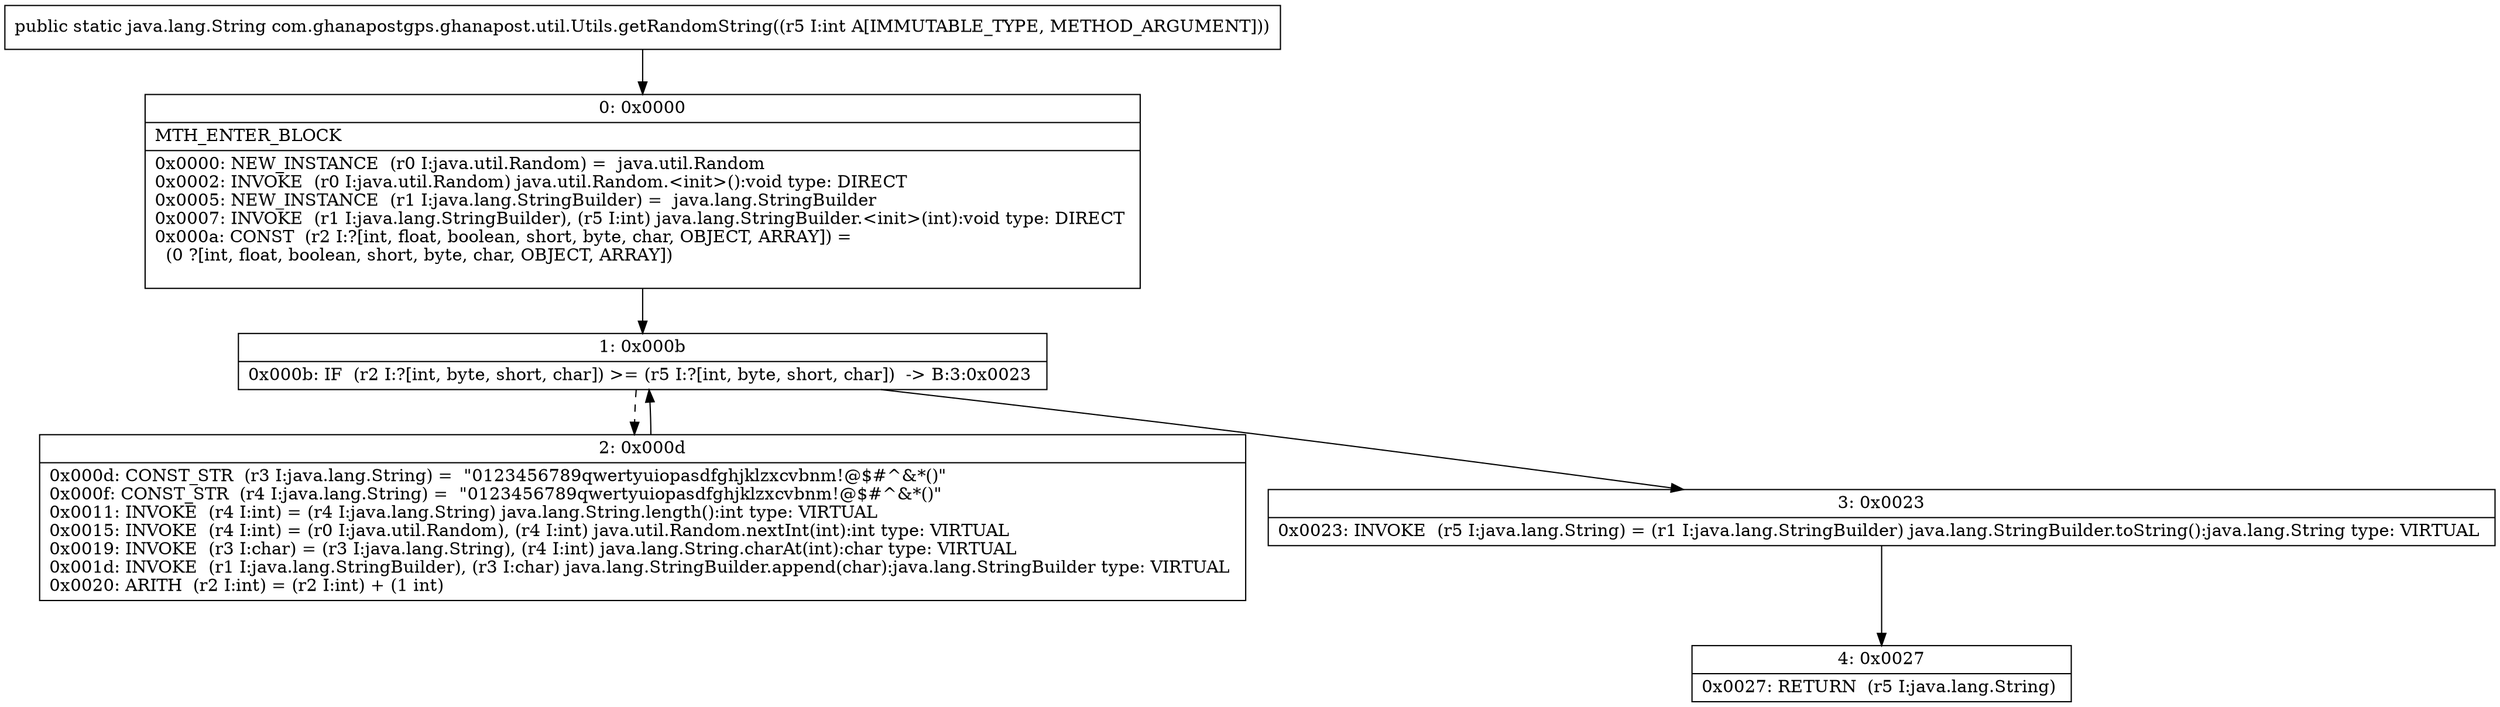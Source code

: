 digraph "CFG forcom.ghanapostgps.ghanapost.util.Utils.getRandomString(I)Ljava\/lang\/String;" {
Node_0 [shape=record,label="{0\:\ 0x0000|MTH_ENTER_BLOCK\l|0x0000: NEW_INSTANCE  (r0 I:java.util.Random) =  java.util.Random \l0x0002: INVOKE  (r0 I:java.util.Random) java.util.Random.\<init\>():void type: DIRECT \l0x0005: NEW_INSTANCE  (r1 I:java.lang.StringBuilder) =  java.lang.StringBuilder \l0x0007: INVOKE  (r1 I:java.lang.StringBuilder), (r5 I:int) java.lang.StringBuilder.\<init\>(int):void type: DIRECT \l0x000a: CONST  (r2 I:?[int, float, boolean, short, byte, char, OBJECT, ARRAY]) = \l  (0 ?[int, float, boolean, short, byte, char, OBJECT, ARRAY])\l \l}"];
Node_1 [shape=record,label="{1\:\ 0x000b|0x000b: IF  (r2 I:?[int, byte, short, char]) \>= (r5 I:?[int, byte, short, char])  \-\> B:3:0x0023 \l}"];
Node_2 [shape=record,label="{2\:\ 0x000d|0x000d: CONST_STR  (r3 I:java.lang.String) =  \"0123456789qwertyuiopasdfghjklzxcvbnm!@$#^&*()\" \l0x000f: CONST_STR  (r4 I:java.lang.String) =  \"0123456789qwertyuiopasdfghjklzxcvbnm!@$#^&*()\" \l0x0011: INVOKE  (r4 I:int) = (r4 I:java.lang.String) java.lang.String.length():int type: VIRTUAL \l0x0015: INVOKE  (r4 I:int) = (r0 I:java.util.Random), (r4 I:int) java.util.Random.nextInt(int):int type: VIRTUAL \l0x0019: INVOKE  (r3 I:char) = (r3 I:java.lang.String), (r4 I:int) java.lang.String.charAt(int):char type: VIRTUAL \l0x001d: INVOKE  (r1 I:java.lang.StringBuilder), (r3 I:char) java.lang.StringBuilder.append(char):java.lang.StringBuilder type: VIRTUAL \l0x0020: ARITH  (r2 I:int) = (r2 I:int) + (1 int) \l}"];
Node_3 [shape=record,label="{3\:\ 0x0023|0x0023: INVOKE  (r5 I:java.lang.String) = (r1 I:java.lang.StringBuilder) java.lang.StringBuilder.toString():java.lang.String type: VIRTUAL \l}"];
Node_4 [shape=record,label="{4\:\ 0x0027|0x0027: RETURN  (r5 I:java.lang.String) \l}"];
MethodNode[shape=record,label="{public static java.lang.String com.ghanapostgps.ghanapost.util.Utils.getRandomString((r5 I:int A[IMMUTABLE_TYPE, METHOD_ARGUMENT])) }"];
MethodNode -> Node_0;
Node_0 -> Node_1;
Node_1 -> Node_2[style=dashed];
Node_1 -> Node_3;
Node_2 -> Node_1;
Node_3 -> Node_4;
}

